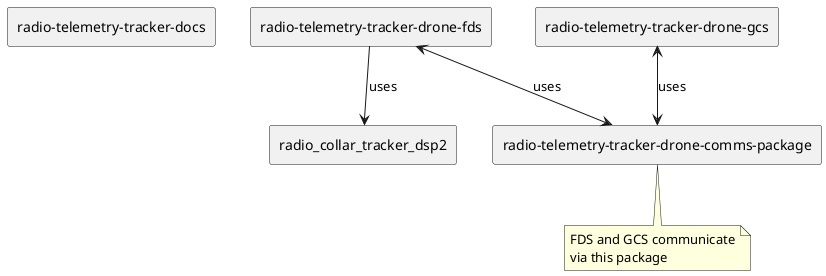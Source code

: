 @startuml repo_relationship
rectangle "radio-telemetry-tracker-docs" as docs
rectangle "radio-telemetry-tracker-drone-comms-package" as comms
rectangle "radio-telemetry-tracker-drone-fds" as fds
rectangle "radio-telemetry-tracker-drone-gcs" as gcs
rectangle "radio_collar_tracker_dsp2" as dsp2

fds <--> comms : uses
gcs <--> comms : uses
fds --> dsp2 : uses

note bottom of comms
  FDS and GCS communicate
  via this package
end note

@enduml